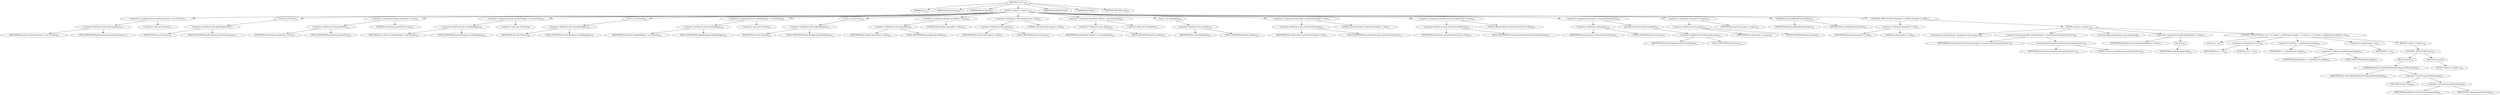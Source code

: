 digraph "&lt;init&gt;" {  
"320" [label = <(METHOD,&lt;init&gt;)<SUB>245</SUB>> ]
"32" [label = <(PARAM,this)<SUB>245</SUB>> ]
"321" [label = <(PARAM,Project project)<SUB>245</SUB>> ]
"322" [label = <(PARAM,Path classpath)<SUB>245</SUB>> ]
"323" [label = <(BLOCK,&lt;empty&gt;,&lt;empty&gt;)<SUB>245</SUB>> ]
"324" [label = <(&lt;operator&gt;.assignment,Vector pathComponents = new Vector())<SUB>171</SUB>> ]
"325" [label = <(&lt;operator&gt;.fieldAccess,this.pathComponents)<SUB>171</SUB>> ]
"326" [label = <(IDENTIFIER,this,Vector pathComponents = new Vector())<SUB>171</SUB>> ]
"327" [label = <(FIELD_IDENTIFIER,pathComponents,pathComponents)<SUB>171</SUB>> ]
"328" [label = <(&lt;operator&gt;.alloc,new Vector())<SUB>171</SUB>> ]
"329" [label = <(&lt;init&gt;,new Vector())<SUB>171</SUB>> ]
"330" [label = <(&lt;operator&gt;.fieldAccess,this.pathComponents)<SUB>171</SUB>> ]
"331" [label = <(IDENTIFIER,this,new Vector())<SUB>171</SUB>> ]
"332" [label = <(FIELD_IDENTIFIER,pathComponents,pathComponents)<SUB>171</SUB>> ]
"333" [label = <(&lt;operator&gt;.assignment,boolean parentFirst = true)<SUB>182</SUB>> ]
"334" [label = <(&lt;operator&gt;.fieldAccess,this.parentFirst)<SUB>182</SUB>> ]
"335" [label = <(IDENTIFIER,this,boolean parentFirst = true)<SUB>182</SUB>> ]
"336" [label = <(FIELD_IDENTIFIER,parentFirst,parentFirst)<SUB>182</SUB>> ]
"337" [label = <(LITERAL,true,boolean parentFirst = true)<SUB>182</SUB>> ]
"338" [label = <(&lt;operator&gt;.assignment,Vector systemPackages = new Vector())<SUB>188</SUB>> ]
"339" [label = <(&lt;operator&gt;.fieldAccess,this.systemPackages)<SUB>188</SUB>> ]
"340" [label = <(IDENTIFIER,this,Vector systemPackages = new Vector())<SUB>188</SUB>> ]
"341" [label = <(FIELD_IDENTIFIER,systemPackages,systemPackages)<SUB>188</SUB>> ]
"342" [label = <(&lt;operator&gt;.alloc,new Vector())<SUB>188</SUB>> ]
"343" [label = <(&lt;init&gt;,new Vector())<SUB>188</SUB>> ]
"344" [label = <(&lt;operator&gt;.fieldAccess,this.systemPackages)<SUB>188</SUB>> ]
"345" [label = <(IDENTIFIER,this,new Vector())<SUB>188</SUB>> ]
"346" [label = <(FIELD_IDENTIFIER,systemPackages,systemPackages)<SUB>188</SUB>> ]
"347" [label = <(&lt;operator&gt;.assignment,Vector loaderPackages = new Vector())<SUB>194</SUB>> ]
"348" [label = <(&lt;operator&gt;.fieldAccess,this.loaderPackages)<SUB>194</SUB>> ]
"349" [label = <(IDENTIFIER,this,Vector loaderPackages = new Vector())<SUB>194</SUB>> ]
"350" [label = <(FIELD_IDENTIFIER,loaderPackages,loaderPackages)<SUB>194</SUB>> ]
"351" [label = <(&lt;operator&gt;.alloc,new Vector())<SUB>194</SUB>> ]
"352" [label = <(&lt;init&gt;,new Vector())<SUB>194</SUB>> ]
"353" [label = <(&lt;operator&gt;.fieldAccess,this.loaderPackages)<SUB>194</SUB>> ]
"354" [label = <(IDENTIFIER,this,new Vector())<SUB>194</SUB>> ]
"355" [label = <(FIELD_IDENTIFIER,loaderPackages,loaderPackages)<SUB>194</SUB>> ]
"356" [label = <(&lt;operator&gt;.assignment,boolean ignoreBase = false)<SUB>200</SUB>> ]
"357" [label = <(&lt;operator&gt;.fieldAccess,this.ignoreBase)<SUB>200</SUB>> ]
"358" [label = <(IDENTIFIER,this,boolean ignoreBase = false)<SUB>200</SUB>> ]
"359" [label = <(FIELD_IDENTIFIER,ignoreBase,ignoreBase)<SUB>200</SUB>> ]
"360" [label = <(LITERAL,false,boolean ignoreBase = false)<SUB>200</SUB>> ]
"361" [label = <(&lt;operator&gt;.assignment,ClassLoader parent = null)<SUB>205</SUB>> ]
"362" [label = <(&lt;operator&gt;.fieldAccess,this.parent)<SUB>205</SUB>> ]
"363" [label = <(IDENTIFIER,this,ClassLoader parent = null)<SUB>205</SUB>> ]
"364" [label = <(FIELD_IDENTIFIER,parent,parent)<SUB>205</SUB>> ]
"365" [label = <(LITERAL,null,ClassLoader parent = null)<SUB>205</SUB>> ]
"366" [label = <(&lt;operator&gt;.assignment,Hashtable zipFiles = new Hashtable())<SUB>210</SUB>> ]
"367" [label = <(&lt;operator&gt;.fieldAccess,this.zipFiles)<SUB>210</SUB>> ]
"368" [label = <(IDENTIFIER,this,Hashtable zipFiles = new Hashtable())<SUB>210</SUB>> ]
"369" [label = <(FIELD_IDENTIFIER,zipFiles,zipFiles)<SUB>210</SUB>> ]
"370" [label = <(&lt;operator&gt;.alloc,new Hashtable())<SUB>210</SUB>> ]
"371" [label = <(&lt;init&gt;,new Hashtable())<SUB>210</SUB>> ]
"372" [label = <(&lt;operator&gt;.fieldAccess,this.zipFiles)<SUB>210</SUB>> ]
"373" [label = <(IDENTIFIER,this,new Hashtable())<SUB>210</SUB>> ]
"374" [label = <(FIELD_IDENTIFIER,zipFiles,zipFiles)<SUB>210</SUB>> ]
"375" [label = <(&lt;operator&gt;.assignment,ClassLoader savedContextLoader = null)<SUB>215</SUB>> ]
"376" [label = <(&lt;operator&gt;.fieldAccess,this.savedContextLoader)<SUB>215</SUB>> ]
"377" [label = <(IDENTIFIER,this,ClassLoader savedContextLoader = null)<SUB>215</SUB>> ]
"378" [label = <(FIELD_IDENTIFIER,savedContextLoader,savedContextLoader)<SUB>215</SUB>> ]
"379" [label = <(LITERAL,null,ClassLoader savedContextLoader = null)<SUB>215</SUB>> ]
"380" [label = <(&lt;operator&gt;.assignment,boolean isContextLoaderSaved = false)<SUB>216</SUB>> ]
"381" [label = <(&lt;operator&gt;.fieldAccess,this.isContextLoaderSaved)<SUB>216</SUB>> ]
"382" [label = <(IDENTIFIER,this,boolean isContextLoaderSaved = false)<SUB>216</SUB>> ]
"383" [label = <(FIELD_IDENTIFIER,isContextLoaderSaved,isContextLoaderSaved)<SUB>216</SUB>> ]
"384" [label = <(LITERAL,false,boolean isContextLoaderSaved = false)<SUB>216</SUB>> ]
"385" [label = <(&lt;operator&gt;.assignment,this.parent = this.getClassLoader())<SUB>246</SUB>> ]
"386" [label = <(&lt;operator&gt;.fieldAccess,this.parent)<SUB>246</SUB>> ]
"387" [label = <(IDENTIFIER,this,this.parent = this.getClassLoader())<SUB>246</SUB>> ]
"388" [label = <(FIELD_IDENTIFIER,parent,parent)<SUB>246</SUB>> ]
"389" [label = <(getClassLoader,this.getClassLoader())<SUB>246</SUB>> ]
"390" [label = <(&lt;operator&gt;.fieldAccess,AntClassLoader.class)<SUB>246</SUB>> ]
"391" [label = <(IDENTIFIER,AntClassLoader,this.getClassLoader())<SUB>246</SUB>> ]
"392" [label = <(FIELD_IDENTIFIER,class,class)<SUB>246</SUB>> ]
"393" [label = <(&lt;operator&gt;.assignment,this.project = project)<SUB>247</SUB>> ]
"394" [label = <(&lt;operator&gt;.fieldAccess,this.project)<SUB>247</SUB>> ]
"31" [label = <(IDENTIFIER,this,this.project = project)<SUB>247</SUB>> ]
"395" [label = <(FIELD_IDENTIFIER,project,project)<SUB>247</SUB>> ]
"396" [label = <(IDENTIFIER,project,this.project = project)<SUB>247</SUB>> ]
"397" [label = <(addBuildListener,addBuildListener(this))<SUB>248</SUB>> ]
"398" [label = <(IDENTIFIER,project,addBuildListener(this))<SUB>248</SUB>> ]
"33" [label = <(IDENTIFIER,this,addBuildListener(this))<SUB>248</SUB>> ]
"399" [label = <(CONTROL_STRUCTURE,if (classpath != null),if (classpath != null))<SUB>249</SUB>> ]
"400" [label = <(&lt;operator&gt;.notEquals,classpath != null)<SUB>249</SUB>> ]
"401" [label = <(IDENTIFIER,classpath,classpath != null)<SUB>249</SUB>> ]
"402" [label = <(LITERAL,null,classpath != null)<SUB>249</SUB>> ]
"403" [label = <(BLOCK,&lt;empty&gt;,&lt;empty&gt;)<SUB>249</SUB>> ]
"404" [label = <(LOCAL,Path actualClasspath: org.apache.tools.ant.types.Path)> ]
"405" [label = <(&lt;operator&gt;.assignment,Path actualClasspath = concatSystemClasspath(&quot;ignore&quot;))<SUB>250</SUB>> ]
"406" [label = <(IDENTIFIER,actualClasspath,Path actualClasspath = concatSystemClasspath(&quot;ignore&quot;))<SUB>250</SUB>> ]
"407" [label = <(concatSystemClasspath,concatSystemClasspath(&quot;ignore&quot;))<SUB>250</SUB>> ]
"408" [label = <(IDENTIFIER,classpath,concatSystemClasspath(&quot;ignore&quot;))<SUB>250</SUB>> ]
"409" [label = <(LITERAL,&quot;ignore&quot;,concatSystemClasspath(&quot;ignore&quot;))<SUB>250</SUB>> ]
"410" [label = <(LOCAL,String[] pathElements: java.lang.String[])> ]
"411" [label = <(&lt;operator&gt;.assignment,String[] pathElements = list())<SUB>251</SUB>> ]
"412" [label = <(IDENTIFIER,pathElements,String[] pathElements = list())<SUB>251</SUB>> ]
"413" [label = <(list,list())<SUB>251</SUB>> ]
"414" [label = <(IDENTIFIER,actualClasspath,list())<SUB>251</SUB>> ]
"415" [label = <(CONTROL_STRUCTURE,for (int i = 0; Some(i &lt; pathElements.length); ++i),for (int i = 0; Some(i &lt; pathElements.length); ++i))<SUB>252</SUB>> ]
"416" [label = <(LOCAL,int i: int)> ]
"417" [label = <(&lt;operator&gt;.assignment,int i = 0)<SUB>252</SUB>> ]
"418" [label = <(IDENTIFIER,i,int i = 0)<SUB>252</SUB>> ]
"419" [label = <(LITERAL,0,int i = 0)<SUB>252</SUB>> ]
"420" [label = <(&lt;operator&gt;.lessThan,i &lt; pathElements.length)<SUB>252</SUB>> ]
"421" [label = <(IDENTIFIER,i,i &lt; pathElements.length)<SUB>252</SUB>> ]
"422" [label = <(&lt;operator&gt;.fieldAccess,pathElements.length)<SUB>252</SUB>> ]
"423" [label = <(IDENTIFIER,pathElements,i &lt; pathElements.length)<SUB>252</SUB>> ]
"424" [label = <(FIELD_IDENTIFIER,length,length)<SUB>252</SUB>> ]
"425" [label = <(&lt;operator&gt;.preIncrement,++i)<SUB>252</SUB>> ]
"426" [label = <(IDENTIFIER,i,++i)<SUB>252</SUB>> ]
"427" [label = <(BLOCK,&lt;empty&gt;,&lt;empty&gt;)<SUB>252</SUB>> ]
"428" [label = <(CONTROL_STRUCTURE,try,try)<SUB>253</SUB>> ]
"429" [label = <(BLOCK,try,try)<SUB>253</SUB>> ]
"430" [label = <(addPathElement,this.addPathElement((String) pathElements[i]))<SUB>254</SUB>> ]
"34" [label = <(IDENTIFIER,this,this.addPathElement((String) pathElements[i]))<SUB>254</SUB>> ]
"431" [label = <(&lt;operator&gt;.cast,(String) pathElements[i])<SUB>254</SUB>> ]
"432" [label = <(TYPE_REF,String,String)<SUB>254</SUB>> ]
"433" [label = <(&lt;operator&gt;.indexAccess,pathElements[i])<SUB>254</SUB>> ]
"434" [label = <(IDENTIFIER,pathElements,(String) pathElements[i])<SUB>254</SUB>> ]
"435" [label = <(IDENTIFIER,i,(String) pathElements[i])<SUB>254</SUB>> ]
"436" [label = <(BLOCK,catch,catch)> ]
"437" [label = <(BLOCK,&lt;empty&gt;,&lt;empty&gt;)<SUB>256</SUB>> ]
"438" [label = <(MODIFIER,CONSTRUCTOR)> ]
"439" [label = <(MODIFIER,PUBLIC)> ]
"440" [label = <(METHOD_RETURN,void)<SUB>261</SUB>> ]
  "320" -> "32" 
  "320" -> "321" 
  "320" -> "322" 
  "320" -> "323" 
  "320" -> "438" 
  "320" -> "439" 
  "320" -> "440" 
  "323" -> "324" 
  "323" -> "329" 
  "323" -> "333" 
  "323" -> "338" 
  "323" -> "343" 
  "323" -> "347" 
  "323" -> "352" 
  "323" -> "356" 
  "323" -> "361" 
  "323" -> "366" 
  "323" -> "371" 
  "323" -> "375" 
  "323" -> "380" 
  "323" -> "385" 
  "323" -> "393" 
  "323" -> "397" 
  "323" -> "399" 
  "324" -> "325" 
  "324" -> "328" 
  "325" -> "326" 
  "325" -> "327" 
  "329" -> "330" 
  "330" -> "331" 
  "330" -> "332" 
  "333" -> "334" 
  "333" -> "337" 
  "334" -> "335" 
  "334" -> "336" 
  "338" -> "339" 
  "338" -> "342" 
  "339" -> "340" 
  "339" -> "341" 
  "343" -> "344" 
  "344" -> "345" 
  "344" -> "346" 
  "347" -> "348" 
  "347" -> "351" 
  "348" -> "349" 
  "348" -> "350" 
  "352" -> "353" 
  "353" -> "354" 
  "353" -> "355" 
  "356" -> "357" 
  "356" -> "360" 
  "357" -> "358" 
  "357" -> "359" 
  "361" -> "362" 
  "361" -> "365" 
  "362" -> "363" 
  "362" -> "364" 
  "366" -> "367" 
  "366" -> "370" 
  "367" -> "368" 
  "367" -> "369" 
  "371" -> "372" 
  "372" -> "373" 
  "372" -> "374" 
  "375" -> "376" 
  "375" -> "379" 
  "376" -> "377" 
  "376" -> "378" 
  "380" -> "381" 
  "380" -> "384" 
  "381" -> "382" 
  "381" -> "383" 
  "385" -> "386" 
  "385" -> "389" 
  "386" -> "387" 
  "386" -> "388" 
  "389" -> "390" 
  "390" -> "391" 
  "390" -> "392" 
  "393" -> "394" 
  "393" -> "396" 
  "394" -> "31" 
  "394" -> "395" 
  "397" -> "398" 
  "397" -> "33" 
  "399" -> "400" 
  "399" -> "403" 
  "400" -> "401" 
  "400" -> "402" 
  "403" -> "404" 
  "403" -> "405" 
  "403" -> "410" 
  "403" -> "411" 
  "403" -> "415" 
  "405" -> "406" 
  "405" -> "407" 
  "407" -> "408" 
  "407" -> "409" 
  "411" -> "412" 
  "411" -> "413" 
  "413" -> "414" 
  "415" -> "416" 
  "415" -> "417" 
  "415" -> "420" 
  "415" -> "425" 
  "415" -> "427" 
  "417" -> "418" 
  "417" -> "419" 
  "420" -> "421" 
  "420" -> "422" 
  "422" -> "423" 
  "422" -> "424" 
  "425" -> "426" 
  "427" -> "428" 
  "428" -> "429" 
  "428" -> "436" 
  "429" -> "430" 
  "430" -> "34" 
  "430" -> "431" 
  "431" -> "432" 
  "431" -> "433" 
  "433" -> "434" 
  "433" -> "435" 
  "436" -> "437" 
}
